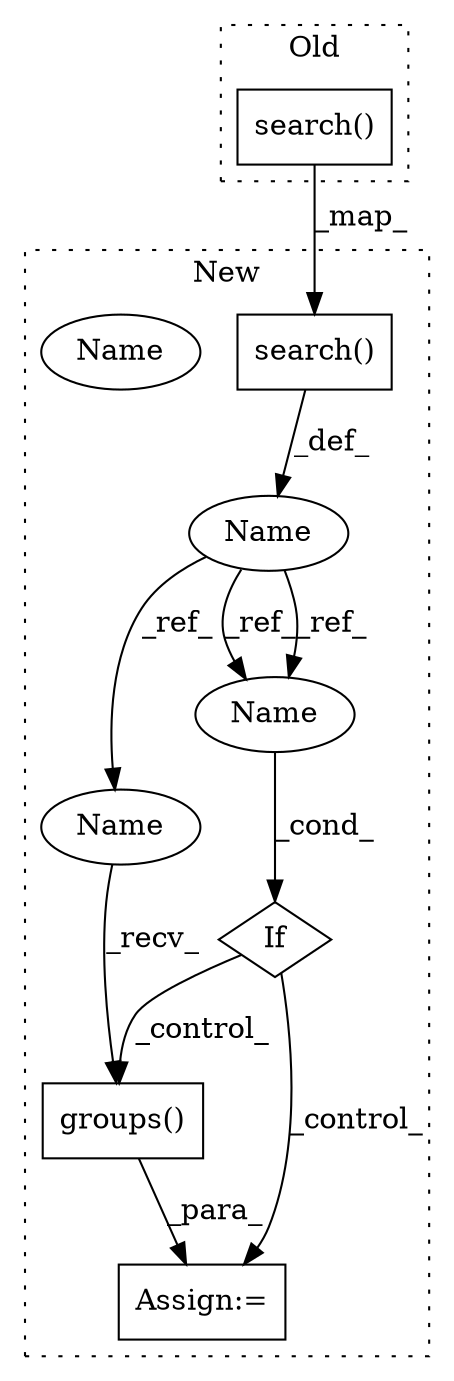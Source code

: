 digraph G {
subgraph cluster0 {
1 [label="search()" a="75" s="5103,5130" l="23,1" shape="box"];
label = "Old";
style="dotted";
}
subgraph cluster1 {
2 [label="search()" a="75" s="5786,5813" l="23,1" shape="box"];
3 [label="Assign:=" a="68" s="5885" l="9" shape="box"];
4 [label="If" a="96" s="5839" l="3" shape="diamond"];
5 [label="groups()" a="75" s="5894" l="15" shape="box"];
6 [label="Name" a="87" s="5842" l="6" shape="ellipse"];
7 [label="Name" a="87" s="5777" l="6" shape="ellipse"];
8 [label="Name" a="87" s="5894" l="6" shape="ellipse"];
9 [label="Name" a="87" s="5842" l="6" shape="ellipse"];
label = "New";
style="dotted";
}
1 -> 2 [label="_map_"];
2 -> 7 [label="_def_"];
4 -> 3 [label="_control_"];
4 -> 5 [label="_control_"];
5 -> 3 [label="_para_"];
7 -> 9 [label="_ref_"];
7 -> 9 [label="_ref_"];
7 -> 8 [label="_ref_"];
8 -> 5 [label="_recv_"];
9 -> 4 [label="_cond_"];
}